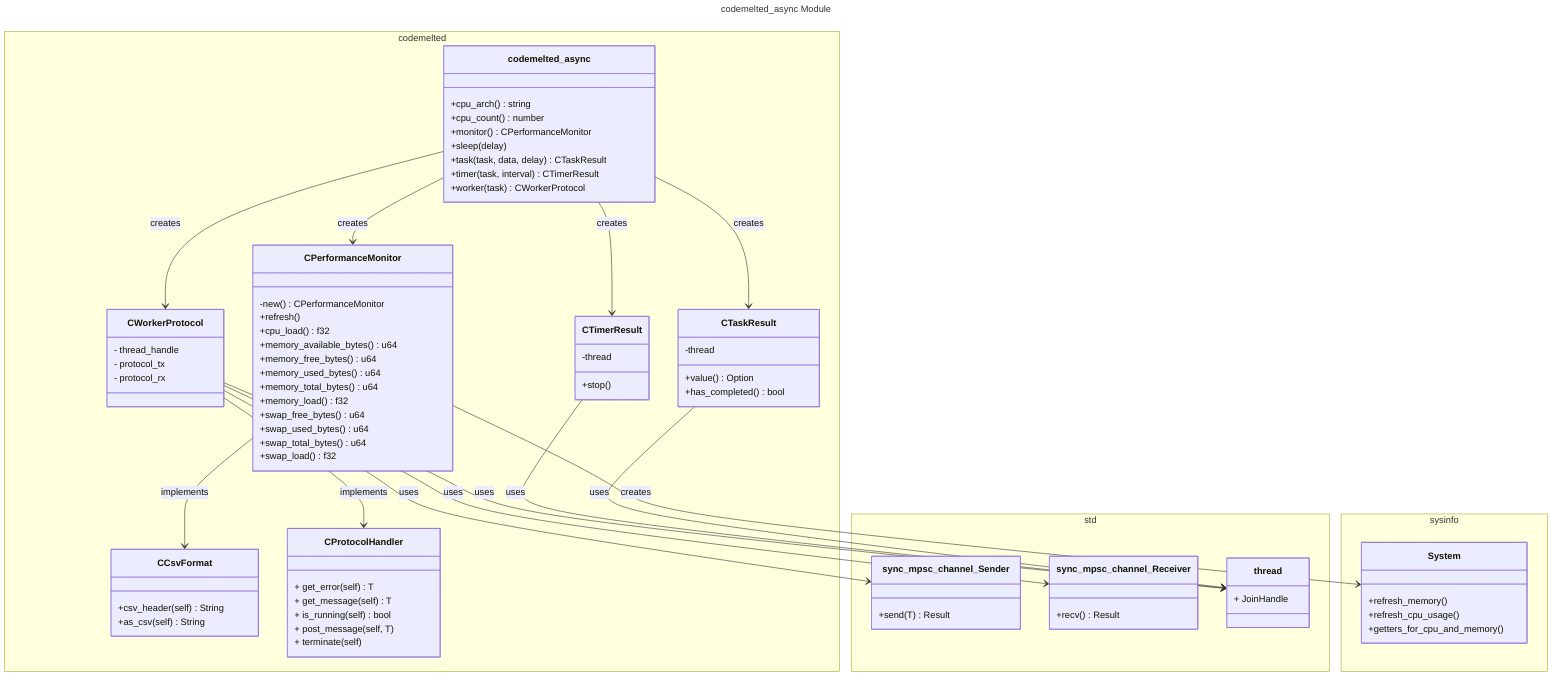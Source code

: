 ---
title: codemelted_async Module
---
classDiagram
  direction TB
  namespace codemelted {
    class codemelted_async {
      +cpu_arch() string
      +cpu_count() number
      +monitor() CPerformanceMonitor
      +sleep(delay)
      +task(task, data, delay) CTaskResult
      +timer(task, interval) CTimerResult
      +worker(task) CWorkerProtocol
    }
    class CCsvFormat {
      +csv_header(self) String
      +as_csv(self) String
    }
    class CPerformanceMonitor {
      -new() CPerformanceMonitor
      +refresh()
      +cpu_load() f32
      +memory_available_bytes() u64
      +memory_free_bytes() u64
      +memory_used_bytes() u64
      +memory_total_bytes() u64
      +memory_load() f32
      +swap_free_bytes() u64
      +swap_used_bytes() u64
      +swap_total_bytes() u64
      +swap_load() f32
    }
    class CProtocolHandler {
      + get_error(self) T
      + get_message(self) T
      + is_running(self) bool
      + post_message(self, T)
      + terminate(self)
    }
    class CTaskResult {
      -thread
      +value() Option
      +has_completed() bool
    }
    class CTimerResult {
      -thread
      +stop()
    }
    class CWorkerProtocol {
      - thread_handle
      - protocol_tx
      - protocol_rx
    }
  }
  namespace std {
      class sync_mpsc_channel_Sender {
        +send(T) Result
      }
      class sync_mpsc_channel_Receiver {
        +recv() Result
      }

    class thread {
      + JoinHandle
    }
  }
  namespace sysinfo {
    class System {
      +refresh_memory()
      +refresh_cpu_usage()
      +getters_for_cpu_and_memory()
    }
  }
  codemelted_async --> CPerformanceMonitor : creates
  codemelted_async --> CWorkerProtocol : creates
  codemelted_async --> CTaskResult : creates
  codemelted_async --> CTimerResult : creates
  CPerformanceMonitor --> CCsvFormat : implements
  CPerformanceMonitor --> System : creates
  CTaskResult --> thread : uses
  CTimerResult --> thread : uses
  CWorkerProtocol --> CProtocolHandler : implements
  CWorkerProtocol --> thread : uses
  CWorkerProtocol --> sync_mpsc_channel_Sender : uses
  CWorkerProtocol --> sync_mpsc_channel_Receiver : uses